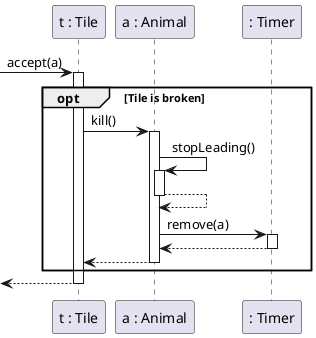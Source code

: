 @startuml

skinparam classAttributeIconSize 0
skinparam guillemet false

participant "t : Tile" as t
participant "a : Animal" as a
participant ": Timer" as T

[-> t : accept(a)
activate t

opt Tile is broken

t -> a ++ : kill()
a -> a++  :stopLeading()
        a--> a--
        a -> T++ :remove(a)
        T-->a--
a --> t --

end

[<-- t
deactivate t

@enduml